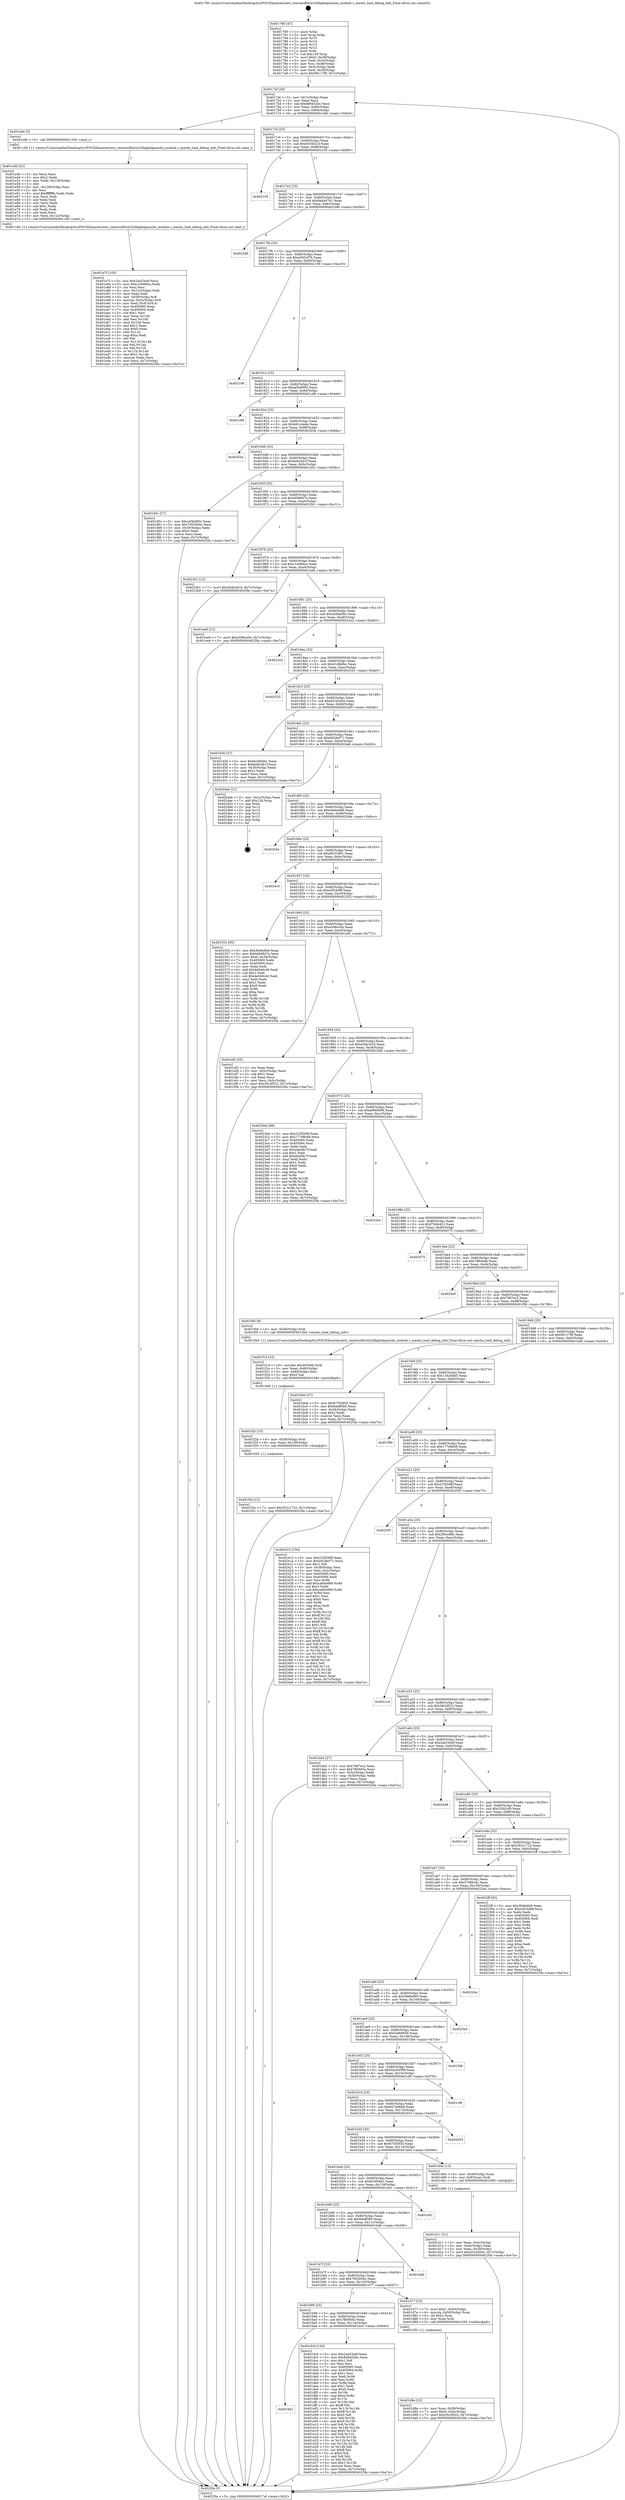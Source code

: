 digraph "0x401780" {
  label = "0x401780 (/mnt/c/Users/mathe/Desktop/tcc/POCII/binaries/extr_reactosdllwin32dbghelpmacho_module.c_macho_load_debug_info_Final-ollvm.out::main(0))"
  labelloc = "t"
  node[shape=record]

  Entry [label="",width=0.3,height=0.3,shape=circle,fillcolor=black,style=filled]
  "0x4017af" [label="{
     0x4017af [26]\l
     | [instrs]\l
     &nbsp;&nbsp;0x4017af \<+3\>: mov -0x7c(%rbp),%eax\l
     &nbsp;&nbsp;0x4017b2 \<+2\>: mov %eax,%ecx\l
     &nbsp;&nbsp;0x4017b4 \<+6\>: sub $0x8e8452bc,%ecx\l
     &nbsp;&nbsp;0x4017ba \<+3\>: mov %eax,-0x80(%rbp)\l
     &nbsp;&nbsp;0x4017bd \<+6\>: mov %ecx,-0x84(%rbp)\l
     &nbsp;&nbsp;0x4017c3 \<+6\>: je 0000000000401e46 \<main+0x6c6\>\l
  }"]
  "0x401e46" [label="{
     0x401e46 [5]\l
     | [instrs]\l
     &nbsp;&nbsp;0x401e46 \<+5\>: call 0000000000401160 \<next_i\>\l
     | [calls]\l
     &nbsp;&nbsp;0x401160 \{1\} (/mnt/c/Users/mathe/Desktop/tcc/POCII/binaries/extr_reactosdllwin32dbghelpmacho_module.c_macho_load_debug_info_Final-ollvm.out::next_i)\l
  }"]
  "0x4017c9" [label="{
     0x4017c9 [25]\l
     | [instrs]\l
     &nbsp;&nbsp;0x4017c9 \<+5\>: jmp 00000000004017ce \<main+0x4e\>\l
     &nbsp;&nbsp;0x4017ce \<+3\>: mov -0x80(%rbp),%eax\l
     &nbsp;&nbsp;0x4017d1 \<+5\>: sub $0x9555b21f,%eax\l
     &nbsp;&nbsp;0x4017d6 \<+6\>: mov %eax,-0x88(%rbp)\l
     &nbsp;&nbsp;0x4017dc \<+6\>: je 0000000000402105 \<main+0x985\>\l
  }"]
  Exit [label="",width=0.3,height=0.3,shape=circle,fillcolor=black,style=filled,peripheries=2]
  "0x402105" [label="{
     0x402105\l
  }", style=dashed]
  "0x4017e2" [label="{
     0x4017e2 [25]\l
     | [instrs]\l
     &nbsp;&nbsp;0x4017e2 \<+5\>: jmp 00000000004017e7 \<main+0x67\>\l
     &nbsp;&nbsp;0x4017e7 \<+3\>: mov -0x80(%rbp),%eax\l
     &nbsp;&nbsp;0x4017ea \<+5\>: sub $0x9ad447e1,%eax\l
     &nbsp;&nbsp;0x4017ef \<+6\>: mov %eax,-0x8c(%rbp)\l
     &nbsp;&nbsp;0x4017f5 \<+6\>: je 00000000004022d6 \<main+0xb56\>\l
  }"]
  "0x401f3a" [label="{
     0x401f3a [12]\l
     | [instrs]\l
     &nbsp;&nbsp;0x401f3a \<+7\>: movl $0x352c1722,-0x7c(%rbp)\l
     &nbsp;&nbsp;0x401f41 \<+5\>: jmp 00000000004025fa \<main+0xe7a\>\l
  }"]
  "0x4022d6" [label="{
     0x4022d6\l
  }", style=dashed]
  "0x4017fb" [label="{
     0x4017fb [25]\l
     | [instrs]\l
     &nbsp;&nbsp;0x4017fb \<+5\>: jmp 0000000000401800 \<main+0x80\>\l
     &nbsp;&nbsp;0x401800 \<+3\>: mov -0x80(%rbp),%eax\l
     &nbsp;&nbsp;0x401803 \<+5\>: sub $0xa563cf78,%eax\l
     &nbsp;&nbsp;0x401808 \<+6\>: mov %eax,-0x90(%rbp)\l
     &nbsp;&nbsp;0x40180e \<+6\>: je 0000000000402199 \<main+0xa19\>\l
  }"]
  "0x401f2b" [label="{
     0x401f2b [15]\l
     | [instrs]\l
     &nbsp;&nbsp;0x401f2b \<+4\>: mov -0x58(%rbp),%rdi\l
     &nbsp;&nbsp;0x401f2f \<+6\>: mov %eax,-0x130(%rbp)\l
     &nbsp;&nbsp;0x401f35 \<+5\>: call 0000000000401030 \<free@plt\>\l
     | [calls]\l
     &nbsp;&nbsp;0x401030 \{1\} (unknown)\l
  }"]
  "0x402199" [label="{
     0x402199\l
  }", style=dashed]
  "0x401814" [label="{
     0x401814 [25]\l
     | [instrs]\l
     &nbsp;&nbsp;0x401814 \<+5\>: jmp 0000000000401819 \<main+0x99\>\l
     &nbsp;&nbsp;0x401819 \<+3\>: mov -0x80(%rbp),%eax\l
     &nbsp;&nbsp;0x40181c \<+5\>: sub $0xaf3a9992,%eax\l
     &nbsp;&nbsp;0x401821 \<+6\>: mov %eax,-0x94(%rbp)\l
     &nbsp;&nbsp;0x401827 \<+6\>: je 0000000000401c66 \<main+0x4e6\>\l
  }"]
  "0x401f14" [label="{
     0x401f14 [23]\l
     | [instrs]\l
     &nbsp;&nbsp;0x401f14 \<+10\>: movabs $0x4030d6,%rdi\l
     &nbsp;&nbsp;0x401f1e \<+3\>: mov %eax,-0x60(%rbp)\l
     &nbsp;&nbsp;0x401f21 \<+3\>: mov -0x60(%rbp),%esi\l
     &nbsp;&nbsp;0x401f24 \<+2\>: mov $0x0,%al\l
     &nbsp;&nbsp;0x401f26 \<+5\>: call 0000000000401040 \<printf@plt\>\l
     | [calls]\l
     &nbsp;&nbsp;0x401040 \{1\} (unknown)\l
  }"]
  "0x401c66" [label="{
     0x401c66\l
  }", style=dashed]
  "0x40182d" [label="{
     0x40182d [25]\l
     | [instrs]\l
     &nbsp;&nbsp;0x40182d \<+5\>: jmp 0000000000401832 \<main+0xb2\>\l
     &nbsp;&nbsp;0x401832 \<+3\>: mov -0x80(%rbp),%eax\l
     &nbsp;&nbsp;0x401835 \<+5\>: sub $0xb61cdede,%eax\l
     &nbsp;&nbsp;0x40183a \<+6\>: mov %eax,-0x98(%rbp)\l
     &nbsp;&nbsp;0x401840 \<+6\>: je 000000000040205a \<main+0x8da\>\l
  }"]
  "0x401e7f" [label="{
     0x401e7f [103]\l
     | [instrs]\l
     &nbsp;&nbsp;0x401e7f \<+5\>: mov $0x2ae53e4f,%ecx\l
     &nbsp;&nbsp;0x401e84 \<+5\>: mov $0xc1dd9dca,%edx\l
     &nbsp;&nbsp;0x401e89 \<+2\>: xor %esi,%esi\l
     &nbsp;&nbsp;0x401e8b \<+6\>: mov -0x12c(%rbp),%edi\l
     &nbsp;&nbsp;0x401e91 \<+3\>: imul %eax,%edi\l
     &nbsp;&nbsp;0x401e94 \<+4\>: mov -0x58(%rbp),%r8\l
     &nbsp;&nbsp;0x401e98 \<+4\>: movslq -0x5c(%rbp),%r9\l
     &nbsp;&nbsp;0x401e9c \<+4\>: mov %edi,(%r8,%r9,4)\l
     &nbsp;&nbsp;0x401ea0 \<+7\>: mov 0x405060,%eax\l
     &nbsp;&nbsp;0x401ea7 \<+7\>: mov 0x405064,%edi\l
     &nbsp;&nbsp;0x401eae \<+3\>: sub $0x1,%esi\l
     &nbsp;&nbsp;0x401eb1 \<+3\>: mov %eax,%r10d\l
     &nbsp;&nbsp;0x401eb4 \<+3\>: add %esi,%r10d\l
     &nbsp;&nbsp;0x401eb7 \<+4\>: imul %r10d,%eax\l
     &nbsp;&nbsp;0x401ebb \<+3\>: and $0x1,%eax\l
     &nbsp;&nbsp;0x401ebe \<+3\>: cmp $0x0,%eax\l
     &nbsp;&nbsp;0x401ec1 \<+4\>: sete %r11b\l
     &nbsp;&nbsp;0x401ec5 \<+3\>: cmp $0xa,%edi\l
     &nbsp;&nbsp;0x401ec8 \<+3\>: setl %bl\l
     &nbsp;&nbsp;0x401ecb \<+3\>: mov %r11b,%r14b\l
     &nbsp;&nbsp;0x401ece \<+3\>: and %bl,%r14b\l
     &nbsp;&nbsp;0x401ed1 \<+3\>: xor %bl,%r11b\l
     &nbsp;&nbsp;0x401ed4 \<+3\>: or %r11b,%r14b\l
     &nbsp;&nbsp;0x401ed7 \<+4\>: test $0x1,%r14b\l
     &nbsp;&nbsp;0x401edb \<+3\>: cmovne %edx,%ecx\l
     &nbsp;&nbsp;0x401ede \<+3\>: mov %ecx,-0x7c(%rbp)\l
     &nbsp;&nbsp;0x401ee1 \<+5\>: jmp 00000000004025fa \<main+0xe7a\>\l
  }"]
  "0x40205a" [label="{
     0x40205a\l
  }", style=dashed]
  "0x401846" [label="{
     0x401846 [25]\l
     | [instrs]\l
     &nbsp;&nbsp;0x401846 \<+5\>: jmp 000000000040184b \<main+0xcb\>\l
     &nbsp;&nbsp;0x40184b \<+3\>: mov -0x80(%rbp),%eax\l
     &nbsp;&nbsp;0x40184e \<+5\>: sub $0xbe624b1f,%eax\l
     &nbsp;&nbsp;0x401853 \<+6\>: mov %eax,-0x9c(%rbp)\l
     &nbsp;&nbsp;0x401859 \<+6\>: je 0000000000401d5c \<main+0x5dc\>\l
  }"]
  "0x401e4b" [label="{
     0x401e4b [52]\l
     | [instrs]\l
     &nbsp;&nbsp;0x401e4b \<+2\>: xor %ecx,%ecx\l
     &nbsp;&nbsp;0x401e4d \<+5\>: mov $0x2,%edx\l
     &nbsp;&nbsp;0x401e52 \<+6\>: mov %edx,-0x128(%rbp)\l
     &nbsp;&nbsp;0x401e58 \<+1\>: cltd\l
     &nbsp;&nbsp;0x401e59 \<+6\>: mov -0x128(%rbp),%esi\l
     &nbsp;&nbsp;0x401e5f \<+2\>: idiv %esi\l
     &nbsp;&nbsp;0x401e61 \<+6\>: imul $0xfffffffe,%edx,%edx\l
     &nbsp;&nbsp;0x401e67 \<+2\>: mov %ecx,%edi\l
     &nbsp;&nbsp;0x401e69 \<+2\>: sub %edx,%edi\l
     &nbsp;&nbsp;0x401e6b \<+2\>: mov %ecx,%edx\l
     &nbsp;&nbsp;0x401e6d \<+3\>: sub $0x1,%edx\l
     &nbsp;&nbsp;0x401e70 \<+2\>: add %edx,%edi\l
     &nbsp;&nbsp;0x401e72 \<+2\>: sub %edi,%ecx\l
     &nbsp;&nbsp;0x401e74 \<+6\>: mov %ecx,-0x12c(%rbp)\l
     &nbsp;&nbsp;0x401e7a \<+5\>: call 0000000000401160 \<next_i\>\l
     | [calls]\l
     &nbsp;&nbsp;0x401160 \{1\} (/mnt/c/Users/mathe/Desktop/tcc/POCII/binaries/extr_reactosdllwin32dbghelpmacho_module.c_macho_load_debug_info_Final-ollvm.out::next_i)\l
  }"]
  "0x401d5c" [label="{
     0x401d5c [27]\l
     | [instrs]\l
     &nbsp;&nbsp;0x401d5c \<+5\>: mov $0xcd3bd00c,%eax\l
     &nbsp;&nbsp;0x401d61 \<+5\>: mov $0x7952004c,%ecx\l
     &nbsp;&nbsp;0x401d66 \<+3\>: mov -0x30(%rbp),%edx\l
     &nbsp;&nbsp;0x401d69 \<+3\>: cmp $0x0,%edx\l
     &nbsp;&nbsp;0x401d6c \<+3\>: cmove %ecx,%eax\l
     &nbsp;&nbsp;0x401d6f \<+3\>: mov %eax,-0x7c(%rbp)\l
     &nbsp;&nbsp;0x401d72 \<+5\>: jmp 00000000004025fa \<main+0xe7a\>\l
  }"]
  "0x40185f" [label="{
     0x40185f [25]\l
     | [instrs]\l
     &nbsp;&nbsp;0x40185f \<+5\>: jmp 0000000000401864 \<main+0xe4\>\l
     &nbsp;&nbsp;0x401864 \<+3\>: mov -0x80(%rbp),%eax\l
     &nbsp;&nbsp;0x401867 \<+5\>: sub $0xbf498d7e,%eax\l
     &nbsp;&nbsp;0x40186c \<+6\>: mov %eax,-0xa0(%rbp)\l
     &nbsp;&nbsp;0x401872 \<+6\>: je 00000000004023b1 \<main+0xc31\>\l
  }"]
  "0x401bb1" [label="{
     0x401bb1\l
  }", style=dashed]
  "0x4023b1" [label="{
     0x4023b1 [12]\l
     | [instrs]\l
     &nbsp;&nbsp;0x4023b1 \<+7\>: movl $0xe5de3d16,-0x7c(%rbp)\l
     &nbsp;&nbsp;0x4023b8 \<+5\>: jmp 00000000004025fa \<main+0xe7a\>\l
  }"]
  "0x401878" [label="{
     0x401878 [25]\l
     | [instrs]\l
     &nbsp;&nbsp;0x401878 \<+5\>: jmp 000000000040187d \<main+0xfd\>\l
     &nbsp;&nbsp;0x40187d \<+3\>: mov -0x80(%rbp),%eax\l
     &nbsp;&nbsp;0x401880 \<+5\>: sub $0xc1dd9dca,%eax\l
     &nbsp;&nbsp;0x401885 \<+6\>: mov %eax,-0xa4(%rbp)\l
     &nbsp;&nbsp;0x40188b \<+6\>: je 0000000000401ee6 \<main+0x766\>\l
  }"]
  "0x401dc0" [label="{
     0x401dc0 [134]\l
     | [instrs]\l
     &nbsp;&nbsp;0x401dc0 \<+5\>: mov $0x2ae53e4f,%eax\l
     &nbsp;&nbsp;0x401dc5 \<+5\>: mov $0x8e8452bc,%ecx\l
     &nbsp;&nbsp;0x401dca \<+2\>: mov $0x1,%dl\l
     &nbsp;&nbsp;0x401dcc \<+2\>: xor %esi,%esi\l
     &nbsp;&nbsp;0x401dce \<+7\>: mov 0x405060,%edi\l
     &nbsp;&nbsp;0x401dd5 \<+8\>: mov 0x405064,%r8d\l
     &nbsp;&nbsp;0x401ddd \<+3\>: sub $0x1,%esi\l
     &nbsp;&nbsp;0x401de0 \<+3\>: mov %edi,%r9d\l
     &nbsp;&nbsp;0x401de3 \<+3\>: add %esi,%r9d\l
     &nbsp;&nbsp;0x401de6 \<+4\>: imul %r9d,%edi\l
     &nbsp;&nbsp;0x401dea \<+3\>: and $0x1,%edi\l
     &nbsp;&nbsp;0x401ded \<+3\>: cmp $0x0,%edi\l
     &nbsp;&nbsp;0x401df0 \<+4\>: sete %r10b\l
     &nbsp;&nbsp;0x401df4 \<+4\>: cmp $0xa,%r8d\l
     &nbsp;&nbsp;0x401df8 \<+4\>: setl %r11b\l
     &nbsp;&nbsp;0x401dfc \<+3\>: mov %r10b,%bl\l
     &nbsp;&nbsp;0x401dff \<+3\>: xor $0xff,%bl\l
     &nbsp;&nbsp;0x401e02 \<+3\>: mov %r11b,%r14b\l
     &nbsp;&nbsp;0x401e05 \<+4\>: xor $0xff,%r14b\l
     &nbsp;&nbsp;0x401e09 \<+3\>: xor $0x0,%dl\l
     &nbsp;&nbsp;0x401e0c \<+3\>: mov %bl,%r15b\l
     &nbsp;&nbsp;0x401e0f \<+4\>: and $0x0,%r15b\l
     &nbsp;&nbsp;0x401e13 \<+3\>: and %dl,%r10b\l
     &nbsp;&nbsp;0x401e16 \<+3\>: mov %r14b,%r12b\l
     &nbsp;&nbsp;0x401e19 \<+4\>: and $0x0,%r12b\l
     &nbsp;&nbsp;0x401e1d \<+3\>: and %dl,%r11b\l
     &nbsp;&nbsp;0x401e20 \<+3\>: or %r10b,%r15b\l
     &nbsp;&nbsp;0x401e23 \<+3\>: or %r11b,%r12b\l
     &nbsp;&nbsp;0x401e26 \<+3\>: xor %r12b,%r15b\l
     &nbsp;&nbsp;0x401e29 \<+3\>: or %r14b,%bl\l
     &nbsp;&nbsp;0x401e2c \<+3\>: xor $0xff,%bl\l
     &nbsp;&nbsp;0x401e2f \<+3\>: or $0x0,%dl\l
     &nbsp;&nbsp;0x401e32 \<+2\>: and %dl,%bl\l
     &nbsp;&nbsp;0x401e34 \<+3\>: or %bl,%r15b\l
     &nbsp;&nbsp;0x401e37 \<+4\>: test $0x1,%r15b\l
     &nbsp;&nbsp;0x401e3b \<+3\>: cmovne %ecx,%eax\l
     &nbsp;&nbsp;0x401e3e \<+3\>: mov %eax,-0x7c(%rbp)\l
     &nbsp;&nbsp;0x401e41 \<+5\>: jmp 00000000004025fa \<main+0xe7a\>\l
  }"]
  "0x401ee6" [label="{
     0x401ee6 [12]\l
     | [instrs]\l
     &nbsp;&nbsp;0x401ee6 \<+7\>: movl $0xe596ce5e,-0x7c(%rbp)\l
     &nbsp;&nbsp;0x401eed \<+5\>: jmp 00000000004025fa \<main+0xe7a\>\l
  }"]
  "0x401891" [label="{
     0x401891 [25]\l
     | [instrs]\l
     &nbsp;&nbsp;0x401891 \<+5\>: jmp 0000000000401896 \<main+0x116\>\l
     &nbsp;&nbsp;0x401896 \<+3\>: mov -0x80(%rbp),%eax\l
     &nbsp;&nbsp;0x401899 \<+5\>: sub $0xcd3bd00c,%eax\l
     &nbsp;&nbsp;0x40189e \<+6\>: mov %eax,-0xa8(%rbp)\l
     &nbsp;&nbsp;0x4018a4 \<+6\>: je 00000000004022e2 \<main+0xb62\>\l
  }"]
  "0x401d8e" [label="{
     0x401d8e [23]\l
     | [instrs]\l
     &nbsp;&nbsp;0x401d8e \<+4\>: mov %rax,-0x58(%rbp)\l
     &nbsp;&nbsp;0x401d92 \<+7\>: movl $0x0,-0x5c(%rbp)\l
     &nbsp;&nbsp;0x401d99 \<+7\>: movl $0x29c3f522,-0x7c(%rbp)\l
     &nbsp;&nbsp;0x401da0 \<+5\>: jmp 00000000004025fa \<main+0xe7a\>\l
  }"]
  "0x4022e2" [label="{
     0x4022e2\l
  }", style=dashed]
  "0x4018aa" [label="{
     0x4018aa [25]\l
     | [instrs]\l
     &nbsp;&nbsp;0x4018aa \<+5\>: jmp 00000000004018af \<main+0x12f\>\l
     &nbsp;&nbsp;0x4018af \<+3\>: mov -0x80(%rbp),%eax\l
     &nbsp;&nbsp;0x4018b2 \<+5\>: sub $0xd1d8dfec,%eax\l
     &nbsp;&nbsp;0x4018b7 \<+6\>: mov %eax,-0xac(%rbp)\l
     &nbsp;&nbsp;0x4018bd \<+6\>: je 0000000000402525 \<main+0xda5\>\l
  }"]
  "0x401b98" [label="{
     0x401b98 [25]\l
     | [instrs]\l
     &nbsp;&nbsp;0x401b98 \<+5\>: jmp 0000000000401b9d \<main+0x41d\>\l
     &nbsp;&nbsp;0x401b9d \<+3\>: mov -0x80(%rbp),%eax\l
     &nbsp;&nbsp;0x401ba0 \<+5\>: sub $0x7fb0f45a,%eax\l
     &nbsp;&nbsp;0x401ba5 \<+6\>: mov %eax,-0x124(%rbp)\l
     &nbsp;&nbsp;0x401bab \<+6\>: je 0000000000401dc0 \<main+0x640\>\l
  }"]
  "0x402525" [label="{
     0x402525\l
  }", style=dashed]
  "0x4018c3" [label="{
     0x4018c3 [25]\l
     | [instrs]\l
     &nbsp;&nbsp;0x4018c3 \<+5\>: jmp 00000000004018c8 \<main+0x148\>\l
     &nbsp;&nbsp;0x4018c8 \<+3\>: mov -0x80(%rbp),%eax\l
     &nbsp;&nbsp;0x4018cb \<+5\>: sub $0xd31b3e5e,%eax\l
     &nbsp;&nbsp;0x4018d0 \<+6\>: mov %eax,-0xb0(%rbp)\l
     &nbsp;&nbsp;0x4018d6 \<+6\>: je 0000000000401d26 \<main+0x5a6\>\l
  }"]
  "0x401d77" [label="{
     0x401d77 [23]\l
     | [instrs]\l
     &nbsp;&nbsp;0x401d77 \<+7\>: movl $0x1,-0x50(%rbp)\l
     &nbsp;&nbsp;0x401d7e \<+4\>: movslq -0x50(%rbp),%rax\l
     &nbsp;&nbsp;0x401d82 \<+4\>: shl $0x2,%rax\l
     &nbsp;&nbsp;0x401d86 \<+3\>: mov %rax,%rdi\l
     &nbsp;&nbsp;0x401d89 \<+5\>: call 0000000000401050 \<malloc@plt\>\l
     | [calls]\l
     &nbsp;&nbsp;0x401050 \{1\} (unknown)\l
  }"]
  "0x401d26" [label="{
     0x401d26 [27]\l
     | [instrs]\l
     &nbsp;&nbsp;0x401d26 \<+5\>: mov $0x6c5f44b1,%eax\l
     &nbsp;&nbsp;0x401d2b \<+5\>: mov $0xbe624b1f,%ecx\l
     &nbsp;&nbsp;0x401d30 \<+3\>: mov -0x30(%rbp),%edx\l
     &nbsp;&nbsp;0x401d33 \<+3\>: cmp $0x1,%edx\l
     &nbsp;&nbsp;0x401d36 \<+3\>: cmovl %ecx,%eax\l
     &nbsp;&nbsp;0x401d39 \<+3\>: mov %eax,-0x7c(%rbp)\l
     &nbsp;&nbsp;0x401d3c \<+5\>: jmp 00000000004025fa \<main+0xe7a\>\l
  }"]
  "0x4018dc" [label="{
     0x4018dc [25]\l
     | [instrs]\l
     &nbsp;&nbsp;0x4018dc \<+5\>: jmp 00000000004018e1 \<main+0x161\>\l
     &nbsp;&nbsp;0x4018e1 \<+3\>: mov -0x80(%rbp),%eax\l
     &nbsp;&nbsp;0x4018e4 \<+5\>: sub $0xd42de071,%eax\l
     &nbsp;&nbsp;0x4018e9 \<+6\>: mov %eax,-0xb4(%rbp)\l
     &nbsp;&nbsp;0x4018ef \<+6\>: je 00000000004024ab \<main+0xd2b\>\l
  }"]
  "0x401b7f" [label="{
     0x401b7f [25]\l
     | [instrs]\l
     &nbsp;&nbsp;0x401b7f \<+5\>: jmp 0000000000401b84 \<main+0x404\>\l
     &nbsp;&nbsp;0x401b84 \<+3\>: mov -0x80(%rbp),%eax\l
     &nbsp;&nbsp;0x401b87 \<+5\>: sub $0x7952004c,%eax\l
     &nbsp;&nbsp;0x401b8c \<+6\>: mov %eax,-0x120(%rbp)\l
     &nbsp;&nbsp;0x401b92 \<+6\>: je 0000000000401d77 \<main+0x5f7\>\l
  }"]
  "0x4024ab" [label="{
     0x4024ab [21]\l
     | [instrs]\l
     &nbsp;&nbsp;0x4024ab \<+3\>: mov -0x2c(%rbp),%eax\l
     &nbsp;&nbsp;0x4024ae \<+7\>: add $0x128,%rsp\l
     &nbsp;&nbsp;0x4024b5 \<+1\>: pop %rbx\l
     &nbsp;&nbsp;0x4024b6 \<+2\>: pop %r12\l
     &nbsp;&nbsp;0x4024b8 \<+2\>: pop %r13\l
     &nbsp;&nbsp;0x4024ba \<+2\>: pop %r14\l
     &nbsp;&nbsp;0x4024bc \<+2\>: pop %r15\l
     &nbsp;&nbsp;0x4024be \<+1\>: pop %rbp\l
     &nbsp;&nbsp;0x4024bf \<+1\>: ret\l
  }"]
  "0x4018f5" [label="{
     0x4018f5 [25]\l
     | [instrs]\l
     &nbsp;&nbsp;0x4018f5 \<+5\>: jmp 00000000004018fa \<main+0x17a\>\l
     &nbsp;&nbsp;0x4018fa \<+3\>: mov -0x80(%rbp),%eax\l
     &nbsp;&nbsp;0x4018fd \<+5\>: sub $0xd4e6edd6,%eax\l
     &nbsp;&nbsp;0x401902 \<+6\>: mov %eax,-0xb8(%rbp)\l
     &nbsp;&nbsp;0x401908 \<+6\>: je 000000000040204e \<main+0x8ce\>\l
  }"]
  "0x401bd6" [label="{
     0x401bd6\l
  }", style=dashed]
  "0x40204e" [label="{
     0x40204e\l
  }", style=dashed]
  "0x40190e" [label="{
     0x40190e [25]\l
     | [instrs]\l
     &nbsp;&nbsp;0x40190e \<+5\>: jmp 0000000000401913 \<main+0x193\>\l
     &nbsp;&nbsp;0x401913 \<+3\>: mov -0x80(%rbp),%eax\l
     &nbsp;&nbsp;0x401916 \<+5\>: sub $0xd91f1891,%eax\l
     &nbsp;&nbsp;0x40191b \<+6\>: mov %eax,-0xbc(%rbp)\l
     &nbsp;&nbsp;0x401921 \<+6\>: je 00000000004024c0 \<main+0xd40\>\l
  }"]
  "0x401b66" [label="{
     0x401b66 [25]\l
     | [instrs]\l
     &nbsp;&nbsp;0x401b66 \<+5\>: jmp 0000000000401b6b \<main+0x3eb\>\l
     &nbsp;&nbsp;0x401b6b \<+3\>: mov -0x80(%rbp),%eax\l
     &nbsp;&nbsp;0x401b6e \<+5\>: sub $0x6daff360,%eax\l
     &nbsp;&nbsp;0x401b73 \<+6\>: mov %eax,-0x11c(%rbp)\l
     &nbsp;&nbsp;0x401b79 \<+6\>: je 0000000000401bd6 \<main+0x456\>\l
  }"]
  "0x4024c0" [label="{
     0x4024c0\l
  }", style=dashed]
  "0x401927" [label="{
     0x401927 [25]\l
     | [instrs]\l
     &nbsp;&nbsp;0x401927 \<+5\>: jmp 000000000040192c \<main+0x1ac\>\l
     &nbsp;&nbsp;0x40192c \<+3\>: mov -0x80(%rbp),%eax\l
     &nbsp;&nbsp;0x40192f \<+5\>: sub $0xe3f16d8f,%eax\l
     &nbsp;&nbsp;0x401934 \<+6\>: mov %eax,-0xc0(%rbp)\l
     &nbsp;&nbsp;0x40193a \<+6\>: je 0000000000402352 \<main+0xbd2\>\l
  }"]
  "0x401d41" [label="{
     0x401d41\l
  }", style=dashed]
  "0x402352" [label="{
     0x402352 [95]\l
     | [instrs]\l
     &nbsp;&nbsp;0x402352 \<+5\>: mov $0x3fe8e6b9,%eax\l
     &nbsp;&nbsp;0x402357 \<+5\>: mov $0xbf498d7e,%ecx\l
     &nbsp;&nbsp;0x40235c \<+7\>: movl $0x0,-0x38(%rbp)\l
     &nbsp;&nbsp;0x402363 \<+7\>: mov 0x405060,%edx\l
     &nbsp;&nbsp;0x40236a \<+7\>: mov 0x405064,%esi\l
     &nbsp;&nbsp;0x402371 \<+2\>: mov %edx,%edi\l
     &nbsp;&nbsp;0x402373 \<+6\>: add $0x4e049c40,%edi\l
     &nbsp;&nbsp;0x402379 \<+3\>: sub $0x1,%edi\l
     &nbsp;&nbsp;0x40237c \<+6\>: sub $0x4e049c40,%edi\l
     &nbsp;&nbsp;0x402382 \<+3\>: imul %edi,%edx\l
     &nbsp;&nbsp;0x402385 \<+3\>: and $0x1,%edx\l
     &nbsp;&nbsp;0x402388 \<+3\>: cmp $0x0,%edx\l
     &nbsp;&nbsp;0x40238b \<+4\>: sete %r8b\l
     &nbsp;&nbsp;0x40238f \<+3\>: cmp $0xa,%esi\l
     &nbsp;&nbsp;0x402392 \<+4\>: setl %r9b\l
     &nbsp;&nbsp;0x402396 \<+3\>: mov %r8b,%r10b\l
     &nbsp;&nbsp;0x402399 \<+3\>: and %r9b,%r10b\l
     &nbsp;&nbsp;0x40239c \<+3\>: xor %r9b,%r8b\l
     &nbsp;&nbsp;0x40239f \<+3\>: or %r8b,%r10b\l
     &nbsp;&nbsp;0x4023a2 \<+4\>: test $0x1,%r10b\l
     &nbsp;&nbsp;0x4023a6 \<+3\>: cmovne %ecx,%eax\l
     &nbsp;&nbsp;0x4023a9 \<+3\>: mov %eax,-0x7c(%rbp)\l
     &nbsp;&nbsp;0x4023ac \<+5\>: jmp 00000000004025fa \<main+0xe7a\>\l
  }"]
  "0x401940" [label="{
     0x401940 [25]\l
     | [instrs]\l
     &nbsp;&nbsp;0x401940 \<+5\>: jmp 0000000000401945 \<main+0x1c5\>\l
     &nbsp;&nbsp;0x401945 \<+3\>: mov -0x80(%rbp),%eax\l
     &nbsp;&nbsp;0x401948 \<+5\>: sub $0xe596ce5e,%eax\l
     &nbsp;&nbsp;0x40194d \<+6\>: mov %eax,-0xc4(%rbp)\l
     &nbsp;&nbsp;0x401953 \<+6\>: je 0000000000401ef2 \<main+0x772\>\l
  }"]
  "0x401d11" [label="{
     0x401d11 [21]\l
     | [instrs]\l
     &nbsp;&nbsp;0x401d11 \<+3\>: mov %eax,-0x4c(%rbp)\l
     &nbsp;&nbsp;0x401d14 \<+3\>: mov -0x4c(%rbp),%eax\l
     &nbsp;&nbsp;0x401d17 \<+3\>: mov %eax,-0x30(%rbp)\l
     &nbsp;&nbsp;0x401d1a \<+7\>: movl $0xd31b3e5e,-0x7c(%rbp)\l
     &nbsp;&nbsp;0x401d21 \<+5\>: jmp 00000000004025fa \<main+0xe7a\>\l
  }"]
  "0x401ef2" [label="{
     0x401ef2 [25]\l
     | [instrs]\l
     &nbsp;&nbsp;0x401ef2 \<+2\>: xor %eax,%eax\l
     &nbsp;&nbsp;0x401ef4 \<+3\>: mov -0x5c(%rbp),%ecx\l
     &nbsp;&nbsp;0x401ef7 \<+3\>: sub $0x1,%eax\l
     &nbsp;&nbsp;0x401efa \<+2\>: sub %eax,%ecx\l
     &nbsp;&nbsp;0x401efc \<+3\>: mov %ecx,-0x5c(%rbp)\l
     &nbsp;&nbsp;0x401eff \<+7\>: movl $0x29c3f522,-0x7c(%rbp)\l
     &nbsp;&nbsp;0x401f06 \<+5\>: jmp 00000000004025fa \<main+0xe7a\>\l
  }"]
  "0x401959" [label="{
     0x401959 [25]\l
     | [instrs]\l
     &nbsp;&nbsp;0x401959 \<+5\>: jmp 000000000040195e \<main+0x1de\>\l
     &nbsp;&nbsp;0x40195e \<+3\>: mov -0x80(%rbp),%eax\l
     &nbsp;&nbsp;0x401961 \<+5\>: sub $0xe5de3d16,%eax\l
     &nbsp;&nbsp;0x401966 \<+6\>: mov %eax,-0xc8(%rbp)\l
     &nbsp;&nbsp;0x40196c \<+6\>: je 00000000004023bd \<main+0xc3d\>\l
  }"]
  "0x401b4d" [label="{
     0x401b4d [25]\l
     | [instrs]\l
     &nbsp;&nbsp;0x401b4d \<+5\>: jmp 0000000000401b52 \<main+0x3d2\>\l
     &nbsp;&nbsp;0x401b52 \<+3\>: mov -0x80(%rbp),%eax\l
     &nbsp;&nbsp;0x401b55 \<+5\>: sub $0x6c5f44b1,%eax\l
     &nbsp;&nbsp;0x401b5a \<+6\>: mov %eax,-0x118(%rbp)\l
     &nbsp;&nbsp;0x401b60 \<+6\>: je 0000000000401d41 \<main+0x5c1\>\l
  }"]
  "0x4023bd" [label="{
     0x4023bd [88]\l
     | [instrs]\l
     &nbsp;&nbsp;0x4023bd \<+5\>: mov $0x233f268f,%eax\l
     &nbsp;&nbsp;0x4023c2 \<+5\>: mov $0x177e8b48,%ecx\l
     &nbsp;&nbsp;0x4023c7 \<+7\>: mov 0x405060,%edx\l
     &nbsp;&nbsp;0x4023ce \<+7\>: mov 0x405064,%esi\l
     &nbsp;&nbsp;0x4023d5 \<+2\>: mov %edx,%edi\l
     &nbsp;&nbsp;0x4023d7 \<+6\>: sub $0xdda58c7f,%edi\l
     &nbsp;&nbsp;0x4023dd \<+3\>: sub $0x1,%edi\l
     &nbsp;&nbsp;0x4023e0 \<+6\>: add $0xdda58c7f,%edi\l
     &nbsp;&nbsp;0x4023e6 \<+3\>: imul %edi,%edx\l
     &nbsp;&nbsp;0x4023e9 \<+3\>: and $0x1,%edx\l
     &nbsp;&nbsp;0x4023ec \<+3\>: cmp $0x0,%edx\l
     &nbsp;&nbsp;0x4023ef \<+4\>: sete %r8b\l
     &nbsp;&nbsp;0x4023f3 \<+3\>: cmp $0xa,%esi\l
     &nbsp;&nbsp;0x4023f6 \<+4\>: setl %r9b\l
     &nbsp;&nbsp;0x4023fa \<+3\>: mov %r8b,%r10b\l
     &nbsp;&nbsp;0x4023fd \<+3\>: and %r9b,%r10b\l
     &nbsp;&nbsp;0x402400 \<+3\>: xor %r9b,%r8b\l
     &nbsp;&nbsp;0x402403 \<+3\>: or %r8b,%r10b\l
     &nbsp;&nbsp;0x402406 \<+4\>: test $0x1,%r10b\l
     &nbsp;&nbsp;0x40240a \<+3\>: cmovne %ecx,%eax\l
     &nbsp;&nbsp;0x40240d \<+3\>: mov %eax,-0x7c(%rbp)\l
     &nbsp;&nbsp;0x402410 \<+5\>: jmp 00000000004025fa \<main+0xe7a\>\l
  }"]
  "0x401972" [label="{
     0x401972 [25]\l
     | [instrs]\l
     &nbsp;&nbsp;0x401972 \<+5\>: jmp 0000000000401977 \<main+0x1f7\>\l
     &nbsp;&nbsp;0x401977 \<+3\>: mov -0x80(%rbp),%eax\l
     &nbsp;&nbsp;0x40197a \<+5\>: sub $0xef949006,%eax\l
     &nbsp;&nbsp;0x40197f \<+6\>: mov %eax,-0xcc(%rbp)\l
     &nbsp;&nbsp;0x401985 \<+6\>: je 00000000004022ee \<main+0xb6e\>\l
  }"]
  "0x401d04" [label="{
     0x401d04 [13]\l
     | [instrs]\l
     &nbsp;&nbsp;0x401d04 \<+4\>: mov -0x48(%rbp),%rax\l
     &nbsp;&nbsp;0x401d08 \<+4\>: mov 0x8(%rax),%rdi\l
     &nbsp;&nbsp;0x401d0c \<+5\>: call 0000000000401060 \<atoi@plt\>\l
     | [calls]\l
     &nbsp;&nbsp;0x401060 \{1\} (unknown)\l
  }"]
  "0x4022ee" [label="{
     0x4022ee\l
  }", style=dashed]
  "0x40198b" [label="{
     0x40198b [25]\l
     | [instrs]\l
     &nbsp;&nbsp;0x40198b \<+5\>: jmp 0000000000401990 \<main+0x210\>\l
     &nbsp;&nbsp;0x401990 \<+3\>: mov -0x80(%rbp),%eax\l
     &nbsp;&nbsp;0x401993 \<+5\>: sub $0xf7b94421,%eax\l
     &nbsp;&nbsp;0x401998 \<+6\>: mov %eax,-0xd0(%rbp)\l
     &nbsp;&nbsp;0x40199e \<+6\>: je 0000000000402075 \<main+0x8f5\>\l
  }"]
  "0x401b34" [label="{
     0x401b34 [25]\l
     | [instrs]\l
     &nbsp;&nbsp;0x401b34 \<+5\>: jmp 0000000000401b39 \<main+0x3b9\>\l
     &nbsp;&nbsp;0x401b39 \<+3\>: mov -0x80(%rbp),%eax\l
     &nbsp;&nbsp;0x401b3c \<+5\>: sub $0x67550f35,%eax\l
     &nbsp;&nbsp;0x401b41 \<+6\>: mov %eax,-0x114(%rbp)\l
     &nbsp;&nbsp;0x401b47 \<+6\>: je 0000000000401d04 \<main+0x584\>\l
  }"]
  "0x402075" [label="{
     0x402075\l
  }", style=dashed]
  "0x4019a4" [label="{
     0x4019a4 [25]\l
     | [instrs]\l
     &nbsp;&nbsp;0x4019a4 \<+5\>: jmp 00000000004019a9 \<main+0x229\>\l
     &nbsp;&nbsp;0x4019a9 \<+3\>: mov -0x80(%rbp),%eax\l
     &nbsp;&nbsp;0x4019ac \<+5\>: sub $0x7960adb,%eax\l
     &nbsp;&nbsp;0x4019b1 \<+6\>: mov %eax,-0xd4(%rbp)\l
     &nbsp;&nbsp;0x4019b7 \<+6\>: je 00000000004025a5 \<main+0xe25\>\l
  }"]
  "0x402553" [label="{
     0x402553\l
  }", style=dashed]
  "0x4025a5" [label="{
     0x4025a5\l
  }", style=dashed]
  "0x4019bd" [label="{
     0x4019bd [25]\l
     | [instrs]\l
     &nbsp;&nbsp;0x4019bd \<+5\>: jmp 00000000004019c2 \<main+0x242\>\l
     &nbsp;&nbsp;0x4019c2 \<+3\>: mov -0x80(%rbp),%eax\l
     &nbsp;&nbsp;0x4019c5 \<+5\>: sub $0x7987ec2,%eax\l
     &nbsp;&nbsp;0x4019ca \<+6\>: mov %eax,-0xd8(%rbp)\l
     &nbsp;&nbsp;0x4019d0 \<+6\>: je 0000000000401f0b \<main+0x78b\>\l
  }"]
  "0x401b1b" [label="{
     0x401b1b [25]\l
     | [instrs]\l
     &nbsp;&nbsp;0x401b1b \<+5\>: jmp 0000000000401b20 \<main+0x3a0\>\l
     &nbsp;&nbsp;0x401b20 \<+3\>: mov -0x80(%rbp),%eax\l
     &nbsp;&nbsp;0x401b23 \<+5\>: sub $0x627e9eb9,%eax\l
     &nbsp;&nbsp;0x401b28 \<+6\>: mov %eax,-0x110(%rbp)\l
     &nbsp;&nbsp;0x401b2e \<+6\>: je 0000000000402553 \<main+0xdd3\>\l
  }"]
  "0x401f0b" [label="{
     0x401f0b [9]\l
     | [instrs]\l
     &nbsp;&nbsp;0x401f0b \<+4\>: mov -0x58(%rbp),%rdi\l
     &nbsp;&nbsp;0x401f0f \<+5\>: call 00000000004015b0 \<macho_load_debug_info\>\l
     | [calls]\l
     &nbsp;&nbsp;0x4015b0 \{1\} (/mnt/c/Users/mathe/Desktop/tcc/POCII/binaries/extr_reactosdllwin32dbghelpmacho_module.c_macho_load_debug_info_Final-ollvm.out::macho_load_debug_info)\l
  }"]
  "0x4019d6" [label="{
     0x4019d6 [25]\l
     | [instrs]\l
     &nbsp;&nbsp;0x4019d6 \<+5\>: jmp 00000000004019db \<main+0x25b\>\l
     &nbsp;&nbsp;0x4019db \<+3\>: mov -0x80(%rbp),%eax\l
     &nbsp;&nbsp;0x4019de \<+5\>: sub $0x99117f8,%eax\l
     &nbsp;&nbsp;0x4019e3 \<+6\>: mov %eax,-0xdc(%rbp)\l
     &nbsp;&nbsp;0x4019e9 \<+6\>: je 0000000000401bbb \<main+0x43b\>\l
  }"]
  "0x401cf8" [label="{
     0x401cf8\l
  }", style=dashed]
  "0x401bbb" [label="{
     0x401bbb [27]\l
     | [instrs]\l
     &nbsp;&nbsp;0x401bbb \<+5\>: mov $0x67550f35,%eax\l
     &nbsp;&nbsp;0x401bc0 \<+5\>: mov $0x6daff360,%ecx\l
     &nbsp;&nbsp;0x401bc5 \<+3\>: mov -0x34(%rbp),%edx\l
     &nbsp;&nbsp;0x401bc8 \<+3\>: cmp $0x2,%edx\l
     &nbsp;&nbsp;0x401bcb \<+3\>: cmovne %ecx,%eax\l
     &nbsp;&nbsp;0x401bce \<+3\>: mov %eax,-0x7c(%rbp)\l
     &nbsp;&nbsp;0x401bd1 \<+5\>: jmp 00000000004025fa \<main+0xe7a\>\l
  }"]
  "0x4019ef" [label="{
     0x4019ef [25]\l
     | [instrs]\l
     &nbsp;&nbsp;0x4019ef \<+5\>: jmp 00000000004019f4 \<main+0x274\>\l
     &nbsp;&nbsp;0x4019f4 \<+3\>: mov -0x80(%rbp),%eax\l
     &nbsp;&nbsp;0x4019f7 \<+5\>: sub $0x11828dd5,%eax\l
     &nbsp;&nbsp;0x4019fc \<+6\>: mov %eax,-0xe0(%rbp)\l
     &nbsp;&nbsp;0x401a02 \<+6\>: je 0000000000401f9e \<main+0x81e\>\l
  }"]
  "0x4025fa" [label="{
     0x4025fa [5]\l
     | [instrs]\l
     &nbsp;&nbsp;0x4025fa \<+5\>: jmp 00000000004017af \<main+0x2f\>\l
  }"]
  "0x401780" [label="{
     0x401780 [47]\l
     | [instrs]\l
     &nbsp;&nbsp;0x401780 \<+1\>: push %rbp\l
     &nbsp;&nbsp;0x401781 \<+3\>: mov %rsp,%rbp\l
     &nbsp;&nbsp;0x401784 \<+2\>: push %r15\l
     &nbsp;&nbsp;0x401786 \<+2\>: push %r14\l
     &nbsp;&nbsp;0x401788 \<+2\>: push %r13\l
     &nbsp;&nbsp;0x40178a \<+2\>: push %r12\l
     &nbsp;&nbsp;0x40178c \<+1\>: push %rbx\l
     &nbsp;&nbsp;0x40178d \<+7\>: sub $0x128,%rsp\l
     &nbsp;&nbsp;0x401794 \<+7\>: movl $0x0,-0x38(%rbp)\l
     &nbsp;&nbsp;0x40179b \<+3\>: mov %edi,-0x3c(%rbp)\l
     &nbsp;&nbsp;0x40179e \<+4\>: mov %rsi,-0x48(%rbp)\l
     &nbsp;&nbsp;0x4017a2 \<+3\>: mov -0x3c(%rbp),%edi\l
     &nbsp;&nbsp;0x4017a5 \<+3\>: mov %edi,-0x34(%rbp)\l
     &nbsp;&nbsp;0x4017a8 \<+7\>: movl $0x99117f8,-0x7c(%rbp)\l
  }"]
  "0x401b02" [label="{
     0x401b02 [25]\l
     | [instrs]\l
     &nbsp;&nbsp;0x401b02 \<+5\>: jmp 0000000000401b07 \<main+0x387\>\l
     &nbsp;&nbsp;0x401b07 \<+3\>: mov -0x80(%rbp),%eax\l
     &nbsp;&nbsp;0x401b0a \<+5\>: sub $0x5d194599,%eax\l
     &nbsp;&nbsp;0x401b0f \<+6\>: mov %eax,-0x10c(%rbp)\l
     &nbsp;&nbsp;0x401b15 \<+6\>: je 0000000000401cf8 \<main+0x578\>\l
  }"]
  "0x401f9e" [label="{
     0x401f9e\l
  }", style=dashed]
  "0x401a08" [label="{
     0x401a08 [25]\l
     | [instrs]\l
     &nbsp;&nbsp;0x401a08 \<+5\>: jmp 0000000000401a0d \<main+0x28d\>\l
     &nbsp;&nbsp;0x401a0d \<+3\>: mov -0x80(%rbp),%eax\l
     &nbsp;&nbsp;0x401a10 \<+5\>: sub $0x177e8b48,%eax\l
     &nbsp;&nbsp;0x401a15 \<+6\>: mov %eax,-0xe4(%rbp)\l
     &nbsp;&nbsp;0x401a1b \<+6\>: je 0000000000402415 \<main+0xc95\>\l
  }"]
  "0x401f46" [label="{
     0x401f46\l
  }", style=dashed]
  "0x402415" [label="{
     0x402415 [150]\l
     | [instrs]\l
     &nbsp;&nbsp;0x402415 \<+5\>: mov $0x233f268f,%eax\l
     &nbsp;&nbsp;0x40241a \<+5\>: mov $0xd42de071,%ecx\l
     &nbsp;&nbsp;0x40241f \<+2\>: mov $0x1,%dl\l
     &nbsp;&nbsp;0x402421 \<+3\>: mov -0x38(%rbp),%esi\l
     &nbsp;&nbsp;0x402424 \<+3\>: mov %esi,-0x2c(%rbp)\l
     &nbsp;&nbsp;0x402427 \<+7\>: mov 0x405060,%esi\l
     &nbsp;&nbsp;0x40242e \<+7\>: mov 0x405064,%edi\l
     &nbsp;&nbsp;0x402435 \<+3\>: mov %esi,%r8d\l
     &nbsp;&nbsp;0x402438 \<+7\>: add $0xca6b0d69,%r8d\l
     &nbsp;&nbsp;0x40243f \<+4\>: sub $0x1,%r8d\l
     &nbsp;&nbsp;0x402443 \<+7\>: sub $0xca6b0d69,%r8d\l
     &nbsp;&nbsp;0x40244a \<+4\>: imul %r8d,%esi\l
     &nbsp;&nbsp;0x40244e \<+3\>: and $0x1,%esi\l
     &nbsp;&nbsp;0x402451 \<+3\>: cmp $0x0,%esi\l
     &nbsp;&nbsp;0x402454 \<+4\>: sete %r9b\l
     &nbsp;&nbsp;0x402458 \<+3\>: cmp $0xa,%edi\l
     &nbsp;&nbsp;0x40245b \<+4\>: setl %r10b\l
     &nbsp;&nbsp;0x40245f \<+3\>: mov %r9b,%r11b\l
     &nbsp;&nbsp;0x402462 \<+4\>: xor $0xff,%r11b\l
     &nbsp;&nbsp;0x402466 \<+3\>: mov %r10b,%bl\l
     &nbsp;&nbsp;0x402469 \<+3\>: xor $0xff,%bl\l
     &nbsp;&nbsp;0x40246c \<+3\>: xor $0x1,%dl\l
     &nbsp;&nbsp;0x40246f \<+3\>: mov %r11b,%r14b\l
     &nbsp;&nbsp;0x402472 \<+4\>: and $0xff,%r14b\l
     &nbsp;&nbsp;0x402476 \<+3\>: and %dl,%r9b\l
     &nbsp;&nbsp;0x402479 \<+3\>: mov %bl,%r15b\l
     &nbsp;&nbsp;0x40247c \<+4\>: and $0xff,%r15b\l
     &nbsp;&nbsp;0x402480 \<+3\>: and %dl,%r10b\l
     &nbsp;&nbsp;0x402483 \<+3\>: or %r9b,%r14b\l
     &nbsp;&nbsp;0x402486 \<+3\>: or %r10b,%r15b\l
     &nbsp;&nbsp;0x402489 \<+3\>: xor %r15b,%r14b\l
     &nbsp;&nbsp;0x40248c \<+3\>: or %bl,%r11b\l
     &nbsp;&nbsp;0x40248f \<+4\>: xor $0xff,%r11b\l
     &nbsp;&nbsp;0x402493 \<+3\>: or $0x1,%dl\l
     &nbsp;&nbsp;0x402496 \<+3\>: and %dl,%r11b\l
     &nbsp;&nbsp;0x402499 \<+3\>: or %r11b,%r14b\l
     &nbsp;&nbsp;0x40249c \<+4\>: test $0x1,%r14b\l
     &nbsp;&nbsp;0x4024a0 \<+3\>: cmovne %ecx,%eax\l
     &nbsp;&nbsp;0x4024a3 \<+3\>: mov %eax,-0x7c(%rbp)\l
     &nbsp;&nbsp;0x4024a6 \<+5\>: jmp 00000000004025fa \<main+0xe7a\>\l
  }"]
  "0x401a21" [label="{
     0x401a21 [25]\l
     | [instrs]\l
     &nbsp;&nbsp;0x401a21 \<+5\>: jmp 0000000000401a26 \<main+0x2a6\>\l
     &nbsp;&nbsp;0x401a26 \<+3\>: mov -0x80(%rbp),%eax\l
     &nbsp;&nbsp;0x401a29 \<+5\>: sub $0x233f268f,%eax\l
     &nbsp;&nbsp;0x401a2e \<+6\>: mov %eax,-0xe8(%rbp)\l
     &nbsp;&nbsp;0x401a34 \<+6\>: je 00000000004025f3 \<main+0xe73\>\l
  }"]
  "0x401ae9" [label="{
     0x401ae9 [25]\l
     | [instrs]\l
     &nbsp;&nbsp;0x401ae9 \<+5\>: jmp 0000000000401aee \<main+0x36e\>\l
     &nbsp;&nbsp;0x401aee \<+3\>: mov -0x80(%rbp),%eax\l
     &nbsp;&nbsp;0x401af1 \<+5\>: sub $0x5af68859,%eax\l
     &nbsp;&nbsp;0x401af6 \<+6\>: mov %eax,-0x108(%rbp)\l
     &nbsp;&nbsp;0x401afc \<+6\>: je 0000000000401f46 \<main+0x7c6\>\l
  }"]
  "0x4025f3" [label="{
     0x4025f3\l
  }", style=dashed]
  "0x401a3a" [label="{
     0x401a3a [25]\l
     | [instrs]\l
     &nbsp;&nbsp;0x401a3a \<+5\>: jmp 0000000000401a3f \<main+0x2bf\>\l
     &nbsp;&nbsp;0x401a3f \<+3\>: mov -0x80(%rbp),%eax\l
     &nbsp;&nbsp;0x401a42 \<+5\>: sub $0x285e48fc,%eax\l
     &nbsp;&nbsp;0x401a47 \<+6\>: mov %eax,-0xec(%rbp)\l
     &nbsp;&nbsp;0x401a4d \<+6\>: je 00000000004021c4 \<main+0xa44\>\l
  }"]
  "0x4025e0" [label="{
     0x4025e0\l
  }", style=dashed]
  "0x4021c4" [label="{
     0x4021c4\l
  }", style=dashed]
  "0x401a53" [label="{
     0x401a53 [25]\l
     | [instrs]\l
     &nbsp;&nbsp;0x401a53 \<+5\>: jmp 0000000000401a58 \<main+0x2d8\>\l
     &nbsp;&nbsp;0x401a58 \<+3\>: mov -0x80(%rbp),%eax\l
     &nbsp;&nbsp;0x401a5b \<+5\>: sub $0x29c3f522,%eax\l
     &nbsp;&nbsp;0x401a60 \<+6\>: mov %eax,-0xf0(%rbp)\l
     &nbsp;&nbsp;0x401a66 \<+6\>: je 0000000000401da5 \<main+0x625\>\l
  }"]
  "0x401ad0" [label="{
     0x401ad0 [25]\l
     | [instrs]\l
     &nbsp;&nbsp;0x401ad0 \<+5\>: jmp 0000000000401ad5 \<main+0x355\>\l
     &nbsp;&nbsp;0x401ad5 \<+3\>: mov -0x80(%rbp),%eax\l
     &nbsp;&nbsp;0x401ad8 \<+5\>: sub $0x3fe8e6b9,%eax\l
     &nbsp;&nbsp;0x401add \<+6\>: mov %eax,-0x104(%rbp)\l
     &nbsp;&nbsp;0x401ae3 \<+6\>: je 00000000004025e0 \<main+0xe60\>\l
  }"]
  "0x401da5" [label="{
     0x401da5 [27]\l
     | [instrs]\l
     &nbsp;&nbsp;0x401da5 \<+5\>: mov $0x7987ec2,%eax\l
     &nbsp;&nbsp;0x401daa \<+5\>: mov $0x7fb0f45a,%ecx\l
     &nbsp;&nbsp;0x401daf \<+3\>: mov -0x5c(%rbp),%edx\l
     &nbsp;&nbsp;0x401db2 \<+3\>: cmp -0x50(%rbp),%edx\l
     &nbsp;&nbsp;0x401db5 \<+3\>: cmovl %ecx,%eax\l
     &nbsp;&nbsp;0x401db8 \<+3\>: mov %eax,-0x7c(%rbp)\l
     &nbsp;&nbsp;0x401dbb \<+5\>: jmp 00000000004025fa \<main+0xe7a\>\l
  }"]
  "0x401a6c" [label="{
     0x401a6c [25]\l
     | [instrs]\l
     &nbsp;&nbsp;0x401a6c \<+5\>: jmp 0000000000401a71 \<main+0x2f1\>\l
     &nbsp;&nbsp;0x401a71 \<+3\>: mov -0x80(%rbp),%eax\l
     &nbsp;&nbsp;0x401a74 \<+5\>: sub $0x2ae53e4f,%eax\l
     &nbsp;&nbsp;0x401a79 \<+6\>: mov %eax,-0xf4(%rbp)\l
     &nbsp;&nbsp;0x401a7f \<+6\>: je 00000000004024d8 \<main+0xd58\>\l
  }"]
  "0x40224a" [label="{
     0x40224a\l
  }", style=dashed]
  "0x4024d8" [label="{
     0x4024d8\l
  }", style=dashed]
  "0x401a85" [label="{
     0x401a85 [25]\l
     | [instrs]\l
     &nbsp;&nbsp;0x401a85 \<+5\>: jmp 0000000000401a8a \<main+0x30a\>\l
     &nbsp;&nbsp;0x401a8a \<+3\>: mov -0x80(%rbp),%eax\l
     &nbsp;&nbsp;0x401a8d \<+5\>: sub $0x32f42cf9,%eax\l
     &nbsp;&nbsp;0x401a92 \<+6\>: mov %eax,-0xf8(%rbp)\l
     &nbsp;&nbsp;0x401a98 \<+6\>: je 00000000004021a5 \<main+0xa25\>\l
  }"]
  "0x401ab7" [label="{
     0x401ab7 [25]\l
     | [instrs]\l
     &nbsp;&nbsp;0x401ab7 \<+5\>: jmp 0000000000401abc \<main+0x33c\>\l
     &nbsp;&nbsp;0x401abc \<+3\>: mov -0x80(%rbp),%eax\l
     &nbsp;&nbsp;0x401abf \<+5\>: sub $0x37486c4c,%eax\l
     &nbsp;&nbsp;0x401ac4 \<+6\>: mov %eax,-0x100(%rbp)\l
     &nbsp;&nbsp;0x401aca \<+6\>: je 000000000040224a \<main+0xaca\>\l
  }"]
  "0x4021a5" [label="{
     0x4021a5\l
  }", style=dashed]
  "0x401a9e" [label="{
     0x401a9e [25]\l
     | [instrs]\l
     &nbsp;&nbsp;0x401a9e \<+5\>: jmp 0000000000401aa3 \<main+0x323\>\l
     &nbsp;&nbsp;0x401aa3 \<+3\>: mov -0x80(%rbp),%eax\l
     &nbsp;&nbsp;0x401aa6 \<+5\>: sub $0x352c1722,%eax\l
     &nbsp;&nbsp;0x401aab \<+6\>: mov %eax,-0xfc(%rbp)\l
     &nbsp;&nbsp;0x401ab1 \<+6\>: je 00000000004022ff \<main+0xb7f\>\l
  }"]
  "0x4022ff" [label="{
     0x4022ff [83]\l
     | [instrs]\l
     &nbsp;&nbsp;0x4022ff \<+5\>: mov $0x3fe8e6b9,%eax\l
     &nbsp;&nbsp;0x402304 \<+5\>: mov $0xe3f16d8f,%ecx\l
     &nbsp;&nbsp;0x402309 \<+2\>: xor %edx,%edx\l
     &nbsp;&nbsp;0x40230b \<+7\>: mov 0x405060,%esi\l
     &nbsp;&nbsp;0x402312 \<+7\>: mov 0x405064,%edi\l
     &nbsp;&nbsp;0x402319 \<+3\>: sub $0x1,%edx\l
     &nbsp;&nbsp;0x40231c \<+3\>: mov %esi,%r8d\l
     &nbsp;&nbsp;0x40231f \<+3\>: add %edx,%r8d\l
     &nbsp;&nbsp;0x402322 \<+4\>: imul %r8d,%esi\l
     &nbsp;&nbsp;0x402326 \<+3\>: and $0x1,%esi\l
     &nbsp;&nbsp;0x402329 \<+3\>: cmp $0x0,%esi\l
     &nbsp;&nbsp;0x40232c \<+4\>: sete %r9b\l
     &nbsp;&nbsp;0x402330 \<+3\>: cmp $0xa,%edi\l
     &nbsp;&nbsp;0x402333 \<+4\>: setl %r10b\l
     &nbsp;&nbsp;0x402337 \<+3\>: mov %r9b,%r11b\l
     &nbsp;&nbsp;0x40233a \<+3\>: and %r10b,%r11b\l
     &nbsp;&nbsp;0x40233d \<+3\>: xor %r10b,%r9b\l
     &nbsp;&nbsp;0x402340 \<+3\>: or %r9b,%r11b\l
     &nbsp;&nbsp;0x402343 \<+4\>: test $0x1,%r11b\l
     &nbsp;&nbsp;0x402347 \<+3\>: cmovne %ecx,%eax\l
     &nbsp;&nbsp;0x40234a \<+3\>: mov %eax,-0x7c(%rbp)\l
     &nbsp;&nbsp;0x40234d \<+5\>: jmp 00000000004025fa \<main+0xe7a\>\l
  }"]
  Entry -> "0x401780" [label=" 1"]
  "0x4017af" -> "0x401e46" [label=" 1"]
  "0x4017af" -> "0x4017c9" [label=" 17"]
  "0x4024ab" -> Exit [label=" 1"]
  "0x4017c9" -> "0x402105" [label=" 0"]
  "0x4017c9" -> "0x4017e2" [label=" 17"]
  "0x402415" -> "0x4025fa" [label=" 1"]
  "0x4017e2" -> "0x4022d6" [label=" 0"]
  "0x4017e2" -> "0x4017fb" [label=" 17"]
  "0x4023bd" -> "0x4025fa" [label=" 1"]
  "0x4017fb" -> "0x402199" [label=" 0"]
  "0x4017fb" -> "0x401814" [label=" 17"]
  "0x4023b1" -> "0x4025fa" [label=" 1"]
  "0x401814" -> "0x401c66" [label=" 0"]
  "0x401814" -> "0x40182d" [label=" 17"]
  "0x402352" -> "0x4025fa" [label=" 1"]
  "0x40182d" -> "0x40205a" [label=" 0"]
  "0x40182d" -> "0x401846" [label=" 17"]
  "0x4022ff" -> "0x4025fa" [label=" 1"]
  "0x401846" -> "0x401d5c" [label=" 1"]
  "0x401846" -> "0x40185f" [label=" 16"]
  "0x401f3a" -> "0x4025fa" [label=" 1"]
  "0x40185f" -> "0x4023b1" [label=" 1"]
  "0x40185f" -> "0x401878" [label=" 15"]
  "0x401f2b" -> "0x401f3a" [label=" 1"]
  "0x401878" -> "0x401ee6" [label=" 1"]
  "0x401878" -> "0x401891" [label=" 14"]
  "0x401f14" -> "0x401f2b" [label=" 1"]
  "0x401891" -> "0x4022e2" [label=" 0"]
  "0x401891" -> "0x4018aa" [label=" 14"]
  "0x401ef2" -> "0x4025fa" [label=" 1"]
  "0x4018aa" -> "0x402525" [label=" 0"]
  "0x4018aa" -> "0x4018c3" [label=" 14"]
  "0x401ee6" -> "0x4025fa" [label=" 1"]
  "0x4018c3" -> "0x401d26" [label=" 1"]
  "0x4018c3" -> "0x4018dc" [label=" 13"]
  "0x401e7f" -> "0x4025fa" [label=" 1"]
  "0x4018dc" -> "0x4024ab" [label=" 1"]
  "0x4018dc" -> "0x4018f5" [label=" 12"]
  "0x401e46" -> "0x401e4b" [label=" 1"]
  "0x4018f5" -> "0x40204e" [label=" 0"]
  "0x4018f5" -> "0x40190e" [label=" 12"]
  "0x401dc0" -> "0x4025fa" [label=" 1"]
  "0x40190e" -> "0x4024c0" [label=" 0"]
  "0x40190e" -> "0x401927" [label=" 12"]
  "0x401b98" -> "0x401dc0" [label=" 1"]
  "0x401927" -> "0x402352" [label=" 1"]
  "0x401927" -> "0x401940" [label=" 11"]
  "0x401f0b" -> "0x401f14" [label=" 1"]
  "0x401940" -> "0x401ef2" [label=" 1"]
  "0x401940" -> "0x401959" [label=" 10"]
  "0x401d8e" -> "0x4025fa" [label=" 1"]
  "0x401959" -> "0x4023bd" [label=" 1"]
  "0x401959" -> "0x401972" [label=" 9"]
  "0x401d77" -> "0x401d8e" [label=" 1"]
  "0x401972" -> "0x4022ee" [label=" 0"]
  "0x401972" -> "0x40198b" [label=" 9"]
  "0x401b7f" -> "0x401b98" [label=" 1"]
  "0x40198b" -> "0x402075" [label=" 0"]
  "0x40198b" -> "0x4019a4" [label=" 9"]
  "0x401e4b" -> "0x401e7f" [label=" 1"]
  "0x4019a4" -> "0x4025a5" [label=" 0"]
  "0x4019a4" -> "0x4019bd" [label=" 9"]
  "0x401b66" -> "0x401b7f" [label=" 2"]
  "0x4019bd" -> "0x401f0b" [label=" 1"]
  "0x4019bd" -> "0x4019d6" [label=" 8"]
  "0x401b98" -> "0x401bb1" [label=" 0"]
  "0x4019d6" -> "0x401bbb" [label=" 1"]
  "0x4019d6" -> "0x4019ef" [label=" 7"]
  "0x401bbb" -> "0x4025fa" [label=" 1"]
  "0x401780" -> "0x4017af" [label=" 1"]
  "0x4025fa" -> "0x4017af" [label=" 17"]
  "0x401b4d" -> "0x401b66" [label=" 2"]
  "0x4019ef" -> "0x401f9e" [label=" 0"]
  "0x4019ef" -> "0x401a08" [label=" 7"]
  "0x401da5" -> "0x4025fa" [label=" 2"]
  "0x401a08" -> "0x402415" [label=" 1"]
  "0x401a08" -> "0x401a21" [label=" 6"]
  "0x401d5c" -> "0x4025fa" [label=" 1"]
  "0x401a21" -> "0x4025f3" [label=" 0"]
  "0x401a21" -> "0x401a3a" [label=" 6"]
  "0x401d11" -> "0x4025fa" [label=" 1"]
  "0x401a3a" -> "0x4021c4" [label=" 0"]
  "0x401a3a" -> "0x401a53" [label=" 6"]
  "0x401d04" -> "0x401d11" [label=" 1"]
  "0x401a53" -> "0x401da5" [label=" 2"]
  "0x401a53" -> "0x401a6c" [label=" 4"]
  "0x401b34" -> "0x401d04" [label=" 1"]
  "0x401a6c" -> "0x4024d8" [label=" 0"]
  "0x401a6c" -> "0x401a85" [label=" 4"]
  "0x401b7f" -> "0x401d77" [label=" 1"]
  "0x401a85" -> "0x4021a5" [label=" 0"]
  "0x401a85" -> "0x401a9e" [label=" 4"]
  "0x401b1b" -> "0x402553" [label=" 0"]
  "0x401a9e" -> "0x4022ff" [label=" 1"]
  "0x401a9e" -> "0x401ab7" [label=" 3"]
  "0x401b1b" -> "0x401b34" [label=" 3"]
  "0x401ab7" -> "0x40224a" [label=" 0"]
  "0x401ab7" -> "0x401ad0" [label=" 3"]
  "0x401b34" -> "0x401b4d" [label=" 2"]
  "0x401ad0" -> "0x4025e0" [label=" 0"]
  "0x401ad0" -> "0x401ae9" [label=" 3"]
  "0x401d26" -> "0x4025fa" [label=" 1"]
  "0x401ae9" -> "0x401f46" [label=" 0"]
  "0x401ae9" -> "0x401b02" [label=" 3"]
  "0x401b4d" -> "0x401d41" [label=" 0"]
  "0x401b02" -> "0x401cf8" [label=" 0"]
  "0x401b02" -> "0x401b1b" [label=" 3"]
  "0x401b66" -> "0x401bd6" [label=" 0"]
}
